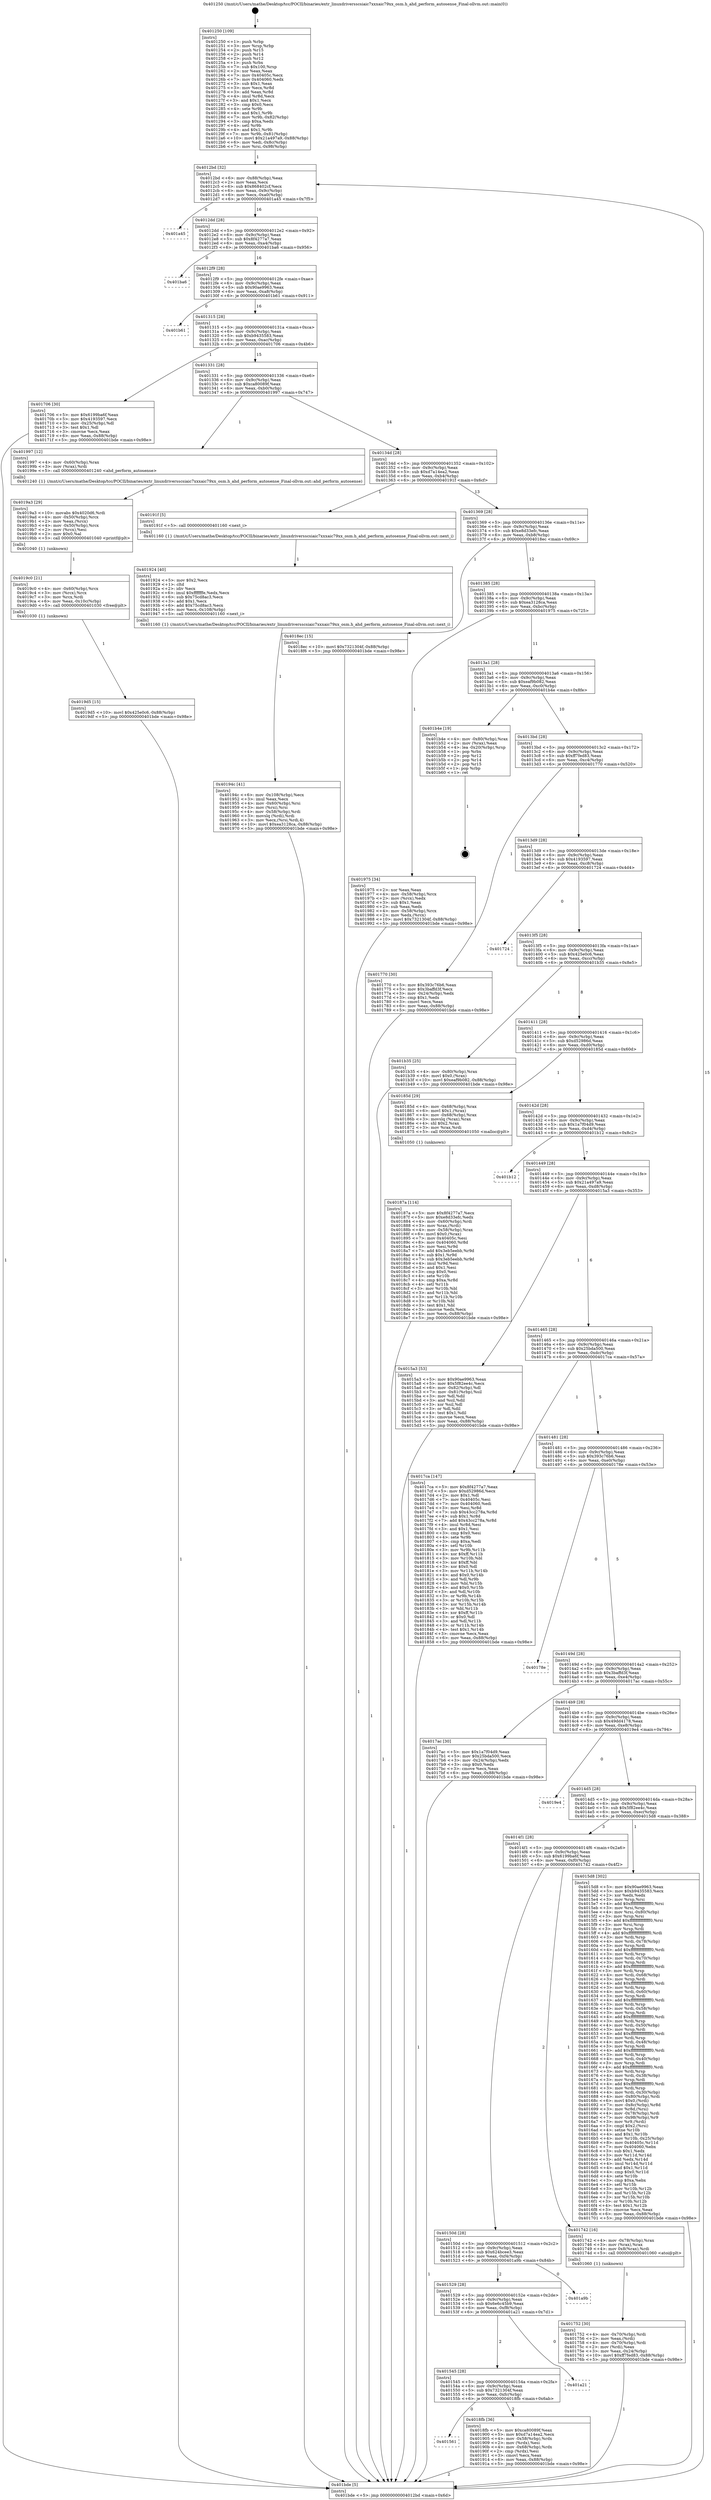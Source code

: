 digraph "0x401250" {
  label = "0x401250 (/mnt/c/Users/mathe/Desktop/tcc/POCII/binaries/extr_linuxdriversscsiaic7xxxaic79xx_osm.h_ahd_perform_autosense_Final-ollvm.out::main(0))"
  labelloc = "t"
  node[shape=record]

  Entry [label="",width=0.3,height=0.3,shape=circle,fillcolor=black,style=filled]
  "0x4012bd" [label="{
     0x4012bd [32]\l
     | [instrs]\l
     &nbsp;&nbsp;0x4012bd \<+6\>: mov -0x88(%rbp),%eax\l
     &nbsp;&nbsp;0x4012c3 \<+2\>: mov %eax,%ecx\l
     &nbsp;&nbsp;0x4012c5 \<+6\>: sub $0x868402cf,%ecx\l
     &nbsp;&nbsp;0x4012cb \<+6\>: mov %eax,-0x9c(%rbp)\l
     &nbsp;&nbsp;0x4012d1 \<+6\>: mov %ecx,-0xa0(%rbp)\l
     &nbsp;&nbsp;0x4012d7 \<+6\>: je 0000000000401a45 \<main+0x7f5\>\l
  }"]
  "0x401a45" [label="{
     0x401a45\l
  }", style=dashed]
  "0x4012dd" [label="{
     0x4012dd [28]\l
     | [instrs]\l
     &nbsp;&nbsp;0x4012dd \<+5\>: jmp 00000000004012e2 \<main+0x92\>\l
     &nbsp;&nbsp;0x4012e2 \<+6\>: mov -0x9c(%rbp),%eax\l
     &nbsp;&nbsp;0x4012e8 \<+5\>: sub $0x8f4277a7,%eax\l
     &nbsp;&nbsp;0x4012ed \<+6\>: mov %eax,-0xa4(%rbp)\l
     &nbsp;&nbsp;0x4012f3 \<+6\>: je 0000000000401ba6 \<main+0x956\>\l
  }"]
  Exit [label="",width=0.3,height=0.3,shape=circle,fillcolor=black,style=filled,peripheries=2]
  "0x401ba6" [label="{
     0x401ba6\l
  }", style=dashed]
  "0x4012f9" [label="{
     0x4012f9 [28]\l
     | [instrs]\l
     &nbsp;&nbsp;0x4012f9 \<+5\>: jmp 00000000004012fe \<main+0xae\>\l
     &nbsp;&nbsp;0x4012fe \<+6\>: mov -0x9c(%rbp),%eax\l
     &nbsp;&nbsp;0x401304 \<+5\>: sub $0x90ae9963,%eax\l
     &nbsp;&nbsp;0x401309 \<+6\>: mov %eax,-0xa8(%rbp)\l
     &nbsp;&nbsp;0x40130f \<+6\>: je 0000000000401b61 \<main+0x911\>\l
  }"]
  "0x4019d5" [label="{
     0x4019d5 [15]\l
     | [instrs]\l
     &nbsp;&nbsp;0x4019d5 \<+10\>: movl $0x425e0c6,-0x88(%rbp)\l
     &nbsp;&nbsp;0x4019df \<+5\>: jmp 0000000000401bde \<main+0x98e\>\l
  }"]
  "0x401b61" [label="{
     0x401b61\l
  }", style=dashed]
  "0x401315" [label="{
     0x401315 [28]\l
     | [instrs]\l
     &nbsp;&nbsp;0x401315 \<+5\>: jmp 000000000040131a \<main+0xca\>\l
     &nbsp;&nbsp;0x40131a \<+6\>: mov -0x9c(%rbp),%eax\l
     &nbsp;&nbsp;0x401320 \<+5\>: sub $0xb9435583,%eax\l
     &nbsp;&nbsp;0x401325 \<+6\>: mov %eax,-0xac(%rbp)\l
     &nbsp;&nbsp;0x40132b \<+6\>: je 0000000000401706 \<main+0x4b6\>\l
  }"]
  "0x4019c0" [label="{
     0x4019c0 [21]\l
     | [instrs]\l
     &nbsp;&nbsp;0x4019c0 \<+4\>: mov -0x60(%rbp),%rcx\l
     &nbsp;&nbsp;0x4019c4 \<+3\>: mov (%rcx),%rcx\l
     &nbsp;&nbsp;0x4019c7 \<+3\>: mov %rcx,%rdi\l
     &nbsp;&nbsp;0x4019ca \<+6\>: mov %eax,-0x10c(%rbp)\l
     &nbsp;&nbsp;0x4019d0 \<+5\>: call 0000000000401030 \<free@plt\>\l
     | [calls]\l
     &nbsp;&nbsp;0x401030 \{1\} (unknown)\l
  }"]
  "0x401706" [label="{
     0x401706 [30]\l
     | [instrs]\l
     &nbsp;&nbsp;0x401706 \<+5\>: mov $0x6199ba6f,%eax\l
     &nbsp;&nbsp;0x40170b \<+5\>: mov $0x4193597,%ecx\l
     &nbsp;&nbsp;0x401710 \<+3\>: mov -0x25(%rbp),%dl\l
     &nbsp;&nbsp;0x401713 \<+3\>: test $0x1,%dl\l
     &nbsp;&nbsp;0x401716 \<+3\>: cmovne %ecx,%eax\l
     &nbsp;&nbsp;0x401719 \<+6\>: mov %eax,-0x88(%rbp)\l
     &nbsp;&nbsp;0x40171f \<+5\>: jmp 0000000000401bde \<main+0x98e\>\l
  }"]
  "0x401331" [label="{
     0x401331 [28]\l
     | [instrs]\l
     &nbsp;&nbsp;0x401331 \<+5\>: jmp 0000000000401336 \<main+0xe6\>\l
     &nbsp;&nbsp;0x401336 \<+6\>: mov -0x9c(%rbp),%eax\l
     &nbsp;&nbsp;0x40133c \<+5\>: sub $0xca80089f,%eax\l
     &nbsp;&nbsp;0x401341 \<+6\>: mov %eax,-0xb0(%rbp)\l
     &nbsp;&nbsp;0x401347 \<+6\>: je 0000000000401997 \<main+0x747\>\l
  }"]
  "0x4019a3" [label="{
     0x4019a3 [29]\l
     | [instrs]\l
     &nbsp;&nbsp;0x4019a3 \<+10\>: movabs $0x4020d6,%rdi\l
     &nbsp;&nbsp;0x4019ad \<+4\>: mov -0x50(%rbp),%rcx\l
     &nbsp;&nbsp;0x4019b1 \<+2\>: mov %eax,(%rcx)\l
     &nbsp;&nbsp;0x4019b3 \<+4\>: mov -0x50(%rbp),%rcx\l
     &nbsp;&nbsp;0x4019b7 \<+2\>: mov (%rcx),%esi\l
     &nbsp;&nbsp;0x4019b9 \<+2\>: mov $0x0,%al\l
     &nbsp;&nbsp;0x4019bb \<+5\>: call 0000000000401040 \<printf@plt\>\l
     | [calls]\l
     &nbsp;&nbsp;0x401040 \{1\} (unknown)\l
  }"]
  "0x401997" [label="{
     0x401997 [12]\l
     | [instrs]\l
     &nbsp;&nbsp;0x401997 \<+4\>: mov -0x60(%rbp),%rax\l
     &nbsp;&nbsp;0x40199b \<+3\>: mov (%rax),%rdi\l
     &nbsp;&nbsp;0x40199e \<+5\>: call 0000000000401240 \<ahd_perform_autosense\>\l
     | [calls]\l
     &nbsp;&nbsp;0x401240 \{1\} (/mnt/c/Users/mathe/Desktop/tcc/POCII/binaries/extr_linuxdriversscsiaic7xxxaic79xx_osm.h_ahd_perform_autosense_Final-ollvm.out::ahd_perform_autosense)\l
  }"]
  "0x40134d" [label="{
     0x40134d [28]\l
     | [instrs]\l
     &nbsp;&nbsp;0x40134d \<+5\>: jmp 0000000000401352 \<main+0x102\>\l
     &nbsp;&nbsp;0x401352 \<+6\>: mov -0x9c(%rbp),%eax\l
     &nbsp;&nbsp;0x401358 \<+5\>: sub $0xd7a14ea2,%eax\l
     &nbsp;&nbsp;0x40135d \<+6\>: mov %eax,-0xb4(%rbp)\l
     &nbsp;&nbsp;0x401363 \<+6\>: je 000000000040191f \<main+0x6cf\>\l
  }"]
  "0x40194c" [label="{
     0x40194c [41]\l
     | [instrs]\l
     &nbsp;&nbsp;0x40194c \<+6\>: mov -0x108(%rbp),%ecx\l
     &nbsp;&nbsp;0x401952 \<+3\>: imul %eax,%ecx\l
     &nbsp;&nbsp;0x401955 \<+4\>: mov -0x60(%rbp),%rsi\l
     &nbsp;&nbsp;0x401959 \<+3\>: mov (%rsi),%rsi\l
     &nbsp;&nbsp;0x40195c \<+4\>: mov -0x58(%rbp),%rdi\l
     &nbsp;&nbsp;0x401960 \<+3\>: movslq (%rdi),%rdi\l
     &nbsp;&nbsp;0x401963 \<+3\>: mov %ecx,(%rsi,%rdi,4)\l
     &nbsp;&nbsp;0x401966 \<+10\>: movl $0xea3128ca,-0x88(%rbp)\l
     &nbsp;&nbsp;0x401970 \<+5\>: jmp 0000000000401bde \<main+0x98e\>\l
  }"]
  "0x40191f" [label="{
     0x40191f [5]\l
     | [instrs]\l
     &nbsp;&nbsp;0x40191f \<+5\>: call 0000000000401160 \<next_i\>\l
     | [calls]\l
     &nbsp;&nbsp;0x401160 \{1\} (/mnt/c/Users/mathe/Desktop/tcc/POCII/binaries/extr_linuxdriversscsiaic7xxxaic79xx_osm.h_ahd_perform_autosense_Final-ollvm.out::next_i)\l
  }"]
  "0x401369" [label="{
     0x401369 [28]\l
     | [instrs]\l
     &nbsp;&nbsp;0x401369 \<+5\>: jmp 000000000040136e \<main+0x11e\>\l
     &nbsp;&nbsp;0x40136e \<+6\>: mov -0x9c(%rbp),%eax\l
     &nbsp;&nbsp;0x401374 \<+5\>: sub $0xe8d33efc,%eax\l
     &nbsp;&nbsp;0x401379 \<+6\>: mov %eax,-0xb8(%rbp)\l
     &nbsp;&nbsp;0x40137f \<+6\>: je 00000000004018ec \<main+0x69c\>\l
  }"]
  "0x401924" [label="{
     0x401924 [40]\l
     | [instrs]\l
     &nbsp;&nbsp;0x401924 \<+5\>: mov $0x2,%ecx\l
     &nbsp;&nbsp;0x401929 \<+1\>: cltd\l
     &nbsp;&nbsp;0x40192a \<+2\>: idiv %ecx\l
     &nbsp;&nbsp;0x40192c \<+6\>: imul $0xfffffffe,%edx,%ecx\l
     &nbsp;&nbsp;0x401932 \<+6\>: sub $0x75cd8ac3,%ecx\l
     &nbsp;&nbsp;0x401938 \<+3\>: add $0x1,%ecx\l
     &nbsp;&nbsp;0x40193b \<+6\>: add $0x75cd8ac3,%ecx\l
     &nbsp;&nbsp;0x401941 \<+6\>: mov %ecx,-0x108(%rbp)\l
     &nbsp;&nbsp;0x401947 \<+5\>: call 0000000000401160 \<next_i\>\l
     | [calls]\l
     &nbsp;&nbsp;0x401160 \{1\} (/mnt/c/Users/mathe/Desktop/tcc/POCII/binaries/extr_linuxdriversscsiaic7xxxaic79xx_osm.h_ahd_perform_autosense_Final-ollvm.out::next_i)\l
  }"]
  "0x4018ec" [label="{
     0x4018ec [15]\l
     | [instrs]\l
     &nbsp;&nbsp;0x4018ec \<+10\>: movl $0x7321304f,-0x88(%rbp)\l
     &nbsp;&nbsp;0x4018f6 \<+5\>: jmp 0000000000401bde \<main+0x98e\>\l
  }"]
  "0x401385" [label="{
     0x401385 [28]\l
     | [instrs]\l
     &nbsp;&nbsp;0x401385 \<+5\>: jmp 000000000040138a \<main+0x13a\>\l
     &nbsp;&nbsp;0x40138a \<+6\>: mov -0x9c(%rbp),%eax\l
     &nbsp;&nbsp;0x401390 \<+5\>: sub $0xea3128ca,%eax\l
     &nbsp;&nbsp;0x401395 \<+6\>: mov %eax,-0xbc(%rbp)\l
     &nbsp;&nbsp;0x40139b \<+6\>: je 0000000000401975 \<main+0x725\>\l
  }"]
  "0x401561" [label="{
     0x401561\l
  }", style=dashed]
  "0x401975" [label="{
     0x401975 [34]\l
     | [instrs]\l
     &nbsp;&nbsp;0x401975 \<+2\>: xor %eax,%eax\l
     &nbsp;&nbsp;0x401977 \<+4\>: mov -0x58(%rbp),%rcx\l
     &nbsp;&nbsp;0x40197b \<+2\>: mov (%rcx),%edx\l
     &nbsp;&nbsp;0x40197d \<+3\>: sub $0x1,%eax\l
     &nbsp;&nbsp;0x401980 \<+2\>: sub %eax,%edx\l
     &nbsp;&nbsp;0x401982 \<+4\>: mov -0x58(%rbp),%rcx\l
     &nbsp;&nbsp;0x401986 \<+2\>: mov %edx,(%rcx)\l
     &nbsp;&nbsp;0x401988 \<+10\>: movl $0x7321304f,-0x88(%rbp)\l
     &nbsp;&nbsp;0x401992 \<+5\>: jmp 0000000000401bde \<main+0x98e\>\l
  }"]
  "0x4013a1" [label="{
     0x4013a1 [28]\l
     | [instrs]\l
     &nbsp;&nbsp;0x4013a1 \<+5\>: jmp 00000000004013a6 \<main+0x156\>\l
     &nbsp;&nbsp;0x4013a6 \<+6\>: mov -0x9c(%rbp),%eax\l
     &nbsp;&nbsp;0x4013ac \<+5\>: sub $0xeaf9b082,%eax\l
     &nbsp;&nbsp;0x4013b1 \<+6\>: mov %eax,-0xc0(%rbp)\l
     &nbsp;&nbsp;0x4013b7 \<+6\>: je 0000000000401b4e \<main+0x8fe\>\l
  }"]
  "0x4018fb" [label="{
     0x4018fb [36]\l
     | [instrs]\l
     &nbsp;&nbsp;0x4018fb \<+5\>: mov $0xca80089f,%eax\l
     &nbsp;&nbsp;0x401900 \<+5\>: mov $0xd7a14ea2,%ecx\l
     &nbsp;&nbsp;0x401905 \<+4\>: mov -0x58(%rbp),%rdx\l
     &nbsp;&nbsp;0x401909 \<+2\>: mov (%rdx),%esi\l
     &nbsp;&nbsp;0x40190b \<+4\>: mov -0x68(%rbp),%rdx\l
     &nbsp;&nbsp;0x40190f \<+2\>: cmp (%rdx),%esi\l
     &nbsp;&nbsp;0x401911 \<+3\>: cmovl %ecx,%eax\l
     &nbsp;&nbsp;0x401914 \<+6\>: mov %eax,-0x88(%rbp)\l
     &nbsp;&nbsp;0x40191a \<+5\>: jmp 0000000000401bde \<main+0x98e\>\l
  }"]
  "0x401b4e" [label="{
     0x401b4e [19]\l
     | [instrs]\l
     &nbsp;&nbsp;0x401b4e \<+4\>: mov -0x80(%rbp),%rax\l
     &nbsp;&nbsp;0x401b52 \<+2\>: mov (%rax),%eax\l
     &nbsp;&nbsp;0x401b54 \<+4\>: lea -0x20(%rbp),%rsp\l
     &nbsp;&nbsp;0x401b58 \<+1\>: pop %rbx\l
     &nbsp;&nbsp;0x401b59 \<+2\>: pop %r12\l
     &nbsp;&nbsp;0x401b5b \<+2\>: pop %r14\l
     &nbsp;&nbsp;0x401b5d \<+2\>: pop %r15\l
     &nbsp;&nbsp;0x401b5f \<+1\>: pop %rbp\l
     &nbsp;&nbsp;0x401b60 \<+1\>: ret\l
  }"]
  "0x4013bd" [label="{
     0x4013bd [28]\l
     | [instrs]\l
     &nbsp;&nbsp;0x4013bd \<+5\>: jmp 00000000004013c2 \<main+0x172\>\l
     &nbsp;&nbsp;0x4013c2 \<+6\>: mov -0x9c(%rbp),%eax\l
     &nbsp;&nbsp;0x4013c8 \<+5\>: sub $0xff7fed83,%eax\l
     &nbsp;&nbsp;0x4013cd \<+6\>: mov %eax,-0xc4(%rbp)\l
     &nbsp;&nbsp;0x4013d3 \<+6\>: je 0000000000401770 \<main+0x520\>\l
  }"]
  "0x401545" [label="{
     0x401545 [28]\l
     | [instrs]\l
     &nbsp;&nbsp;0x401545 \<+5\>: jmp 000000000040154a \<main+0x2fa\>\l
     &nbsp;&nbsp;0x40154a \<+6\>: mov -0x9c(%rbp),%eax\l
     &nbsp;&nbsp;0x401550 \<+5\>: sub $0x7321304f,%eax\l
     &nbsp;&nbsp;0x401555 \<+6\>: mov %eax,-0xfc(%rbp)\l
     &nbsp;&nbsp;0x40155b \<+6\>: je 00000000004018fb \<main+0x6ab\>\l
  }"]
  "0x401770" [label="{
     0x401770 [30]\l
     | [instrs]\l
     &nbsp;&nbsp;0x401770 \<+5\>: mov $0x393c76b6,%eax\l
     &nbsp;&nbsp;0x401775 \<+5\>: mov $0x3baffd3f,%ecx\l
     &nbsp;&nbsp;0x40177a \<+3\>: mov -0x24(%rbp),%edx\l
     &nbsp;&nbsp;0x40177d \<+3\>: cmp $0x1,%edx\l
     &nbsp;&nbsp;0x401780 \<+3\>: cmovl %ecx,%eax\l
     &nbsp;&nbsp;0x401783 \<+6\>: mov %eax,-0x88(%rbp)\l
     &nbsp;&nbsp;0x401789 \<+5\>: jmp 0000000000401bde \<main+0x98e\>\l
  }"]
  "0x4013d9" [label="{
     0x4013d9 [28]\l
     | [instrs]\l
     &nbsp;&nbsp;0x4013d9 \<+5\>: jmp 00000000004013de \<main+0x18e\>\l
     &nbsp;&nbsp;0x4013de \<+6\>: mov -0x9c(%rbp),%eax\l
     &nbsp;&nbsp;0x4013e4 \<+5\>: sub $0x4193597,%eax\l
     &nbsp;&nbsp;0x4013e9 \<+6\>: mov %eax,-0xc8(%rbp)\l
     &nbsp;&nbsp;0x4013ef \<+6\>: je 0000000000401724 \<main+0x4d4\>\l
  }"]
  "0x401a21" [label="{
     0x401a21\l
  }", style=dashed]
  "0x401724" [label="{
     0x401724\l
  }", style=dashed]
  "0x4013f5" [label="{
     0x4013f5 [28]\l
     | [instrs]\l
     &nbsp;&nbsp;0x4013f5 \<+5\>: jmp 00000000004013fa \<main+0x1aa\>\l
     &nbsp;&nbsp;0x4013fa \<+6\>: mov -0x9c(%rbp),%eax\l
     &nbsp;&nbsp;0x401400 \<+5\>: sub $0x425e0c6,%eax\l
     &nbsp;&nbsp;0x401405 \<+6\>: mov %eax,-0xcc(%rbp)\l
     &nbsp;&nbsp;0x40140b \<+6\>: je 0000000000401b35 \<main+0x8e5\>\l
  }"]
  "0x401529" [label="{
     0x401529 [28]\l
     | [instrs]\l
     &nbsp;&nbsp;0x401529 \<+5\>: jmp 000000000040152e \<main+0x2de\>\l
     &nbsp;&nbsp;0x40152e \<+6\>: mov -0x9c(%rbp),%eax\l
     &nbsp;&nbsp;0x401534 \<+5\>: sub $0x6e6c45b9,%eax\l
     &nbsp;&nbsp;0x401539 \<+6\>: mov %eax,-0xf8(%rbp)\l
     &nbsp;&nbsp;0x40153f \<+6\>: je 0000000000401a21 \<main+0x7d1\>\l
  }"]
  "0x401b35" [label="{
     0x401b35 [25]\l
     | [instrs]\l
     &nbsp;&nbsp;0x401b35 \<+4\>: mov -0x80(%rbp),%rax\l
     &nbsp;&nbsp;0x401b39 \<+6\>: movl $0x0,(%rax)\l
     &nbsp;&nbsp;0x401b3f \<+10\>: movl $0xeaf9b082,-0x88(%rbp)\l
     &nbsp;&nbsp;0x401b49 \<+5\>: jmp 0000000000401bde \<main+0x98e\>\l
  }"]
  "0x401411" [label="{
     0x401411 [28]\l
     | [instrs]\l
     &nbsp;&nbsp;0x401411 \<+5\>: jmp 0000000000401416 \<main+0x1c6\>\l
     &nbsp;&nbsp;0x401416 \<+6\>: mov -0x9c(%rbp),%eax\l
     &nbsp;&nbsp;0x40141c \<+5\>: sub $0xd52986d,%eax\l
     &nbsp;&nbsp;0x401421 \<+6\>: mov %eax,-0xd0(%rbp)\l
     &nbsp;&nbsp;0x401427 \<+6\>: je 000000000040185d \<main+0x60d\>\l
  }"]
  "0x401a9b" [label="{
     0x401a9b\l
  }", style=dashed]
  "0x40185d" [label="{
     0x40185d [29]\l
     | [instrs]\l
     &nbsp;&nbsp;0x40185d \<+4\>: mov -0x68(%rbp),%rax\l
     &nbsp;&nbsp;0x401861 \<+6\>: movl $0x1,(%rax)\l
     &nbsp;&nbsp;0x401867 \<+4\>: mov -0x68(%rbp),%rax\l
     &nbsp;&nbsp;0x40186b \<+3\>: movslq (%rax),%rax\l
     &nbsp;&nbsp;0x40186e \<+4\>: shl $0x2,%rax\l
     &nbsp;&nbsp;0x401872 \<+3\>: mov %rax,%rdi\l
     &nbsp;&nbsp;0x401875 \<+5\>: call 0000000000401050 \<malloc@plt\>\l
     | [calls]\l
     &nbsp;&nbsp;0x401050 \{1\} (unknown)\l
  }"]
  "0x40142d" [label="{
     0x40142d [28]\l
     | [instrs]\l
     &nbsp;&nbsp;0x40142d \<+5\>: jmp 0000000000401432 \<main+0x1e2\>\l
     &nbsp;&nbsp;0x401432 \<+6\>: mov -0x9c(%rbp),%eax\l
     &nbsp;&nbsp;0x401438 \<+5\>: sub $0x1a7f04d9,%eax\l
     &nbsp;&nbsp;0x40143d \<+6\>: mov %eax,-0xd4(%rbp)\l
     &nbsp;&nbsp;0x401443 \<+6\>: je 0000000000401b12 \<main+0x8c2\>\l
  }"]
  "0x40187a" [label="{
     0x40187a [114]\l
     | [instrs]\l
     &nbsp;&nbsp;0x40187a \<+5\>: mov $0x8f4277a7,%ecx\l
     &nbsp;&nbsp;0x40187f \<+5\>: mov $0xe8d33efc,%edx\l
     &nbsp;&nbsp;0x401884 \<+4\>: mov -0x60(%rbp),%rdi\l
     &nbsp;&nbsp;0x401888 \<+3\>: mov %rax,(%rdi)\l
     &nbsp;&nbsp;0x40188b \<+4\>: mov -0x58(%rbp),%rax\l
     &nbsp;&nbsp;0x40188f \<+6\>: movl $0x0,(%rax)\l
     &nbsp;&nbsp;0x401895 \<+7\>: mov 0x40405c,%esi\l
     &nbsp;&nbsp;0x40189c \<+8\>: mov 0x404060,%r8d\l
     &nbsp;&nbsp;0x4018a4 \<+3\>: mov %esi,%r9d\l
     &nbsp;&nbsp;0x4018a7 \<+7\>: add $0x3eb5eebb,%r9d\l
     &nbsp;&nbsp;0x4018ae \<+4\>: sub $0x1,%r9d\l
     &nbsp;&nbsp;0x4018b2 \<+7\>: sub $0x3eb5eebb,%r9d\l
     &nbsp;&nbsp;0x4018b9 \<+4\>: imul %r9d,%esi\l
     &nbsp;&nbsp;0x4018bd \<+3\>: and $0x1,%esi\l
     &nbsp;&nbsp;0x4018c0 \<+3\>: cmp $0x0,%esi\l
     &nbsp;&nbsp;0x4018c3 \<+4\>: sete %r10b\l
     &nbsp;&nbsp;0x4018c7 \<+4\>: cmp $0xa,%r8d\l
     &nbsp;&nbsp;0x4018cb \<+4\>: setl %r11b\l
     &nbsp;&nbsp;0x4018cf \<+3\>: mov %r10b,%bl\l
     &nbsp;&nbsp;0x4018d2 \<+3\>: and %r11b,%bl\l
     &nbsp;&nbsp;0x4018d5 \<+3\>: xor %r11b,%r10b\l
     &nbsp;&nbsp;0x4018d8 \<+3\>: or %r10b,%bl\l
     &nbsp;&nbsp;0x4018db \<+3\>: test $0x1,%bl\l
     &nbsp;&nbsp;0x4018de \<+3\>: cmovne %edx,%ecx\l
     &nbsp;&nbsp;0x4018e1 \<+6\>: mov %ecx,-0x88(%rbp)\l
     &nbsp;&nbsp;0x4018e7 \<+5\>: jmp 0000000000401bde \<main+0x98e\>\l
  }"]
  "0x401b12" [label="{
     0x401b12\l
  }", style=dashed]
  "0x401449" [label="{
     0x401449 [28]\l
     | [instrs]\l
     &nbsp;&nbsp;0x401449 \<+5\>: jmp 000000000040144e \<main+0x1fe\>\l
     &nbsp;&nbsp;0x40144e \<+6\>: mov -0x9c(%rbp),%eax\l
     &nbsp;&nbsp;0x401454 \<+5\>: sub $0x21a497a9,%eax\l
     &nbsp;&nbsp;0x401459 \<+6\>: mov %eax,-0xd8(%rbp)\l
     &nbsp;&nbsp;0x40145f \<+6\>: je 00000000004015a3 \<main+0x353\>\l
  }"]
  "0x401752" [label="{
     0x401752 [30]\l
     | [instrs]\l
     &nbsp;&nbsp;0x401752 \<+4\>: mov -0x70(%rbp),%rdi\l
     &nbsp;&nbsp;0x401756 \<+2\>: mov %eax,(%rdi)\l
     &nbsp;&nbsp;0x401758 \<+4\>: mov -0x70(%rbp),%rdi\l
     &nbsp;&nbsp;0x40175c \<+2\>: mov (%rdi),%eax\l
     &nbsp;&nbsp;0x40175e \<+3\>: mov %eax,-0x24(%rbp)\l
     &nbsp;&nbsp;0x401761 \<+10\>: movl $0xff7fed83,-0x88(%rbp)\l
     &nbsp;&nbsp;0x40176b \<+5\>: jmp 0000000000401bde \<main+0x98e\>\l
  }"]
  "0x4015a3" [label="{
     0x4015a3 [53]\l
     | [instrs]\l
     &nbsp;&nbsp;0x4015a3 \<+5\>: mov $0x90ae9963,%eax\l
     &nbsp;&nbsp;0x4015a8 \<+5\>: mov $0x5f82ee4c,%ecx\l
     &nbsp;&nbsp;0x4015ad \<+6\>: mov -0x82(%rbp),%dl\l
     &nbsp;&nbsp;0x4015b3 \<+7\>: mov -0x81(%rbp),%sil\l
     &nbsp;&nbsp;0x4015ba \<+3\>: mov %dl,%dil\l
     &nbsp;&nbsp;0x4015bd \<+3\>: and %sil,%dil\l
     &nbsp;&nbsp;0x4015c0 \<+3\>: xor %sil,%dl\l
     &nbsp;&nbsp;0x4015c3 \<+3\>: or %dl,%dil\l
     &nbsp;&nbsp;0x4015c6 \<+4\>: test $0x1,%dil\l
     &nbsp;&nbsp;0x4015ca \<+3\>: cmovne %ecx,%eax\l
     &nbsp;&nbsp;0x4015cd \<+6\>: mov %eax,-0x88(%rbp)\l
     &nbsp;&nbsp;0x4015d3 \<+5\>: jmp 0000000000401bde \<main+0x98e\>\l
  }"]
  "0x401465" [label="{
     0x401465 [28]\l
     | [instrs]\l
     &nbsp;&nbsp;0x401465 \<+5\>: jmp 000000000040146a \<main+0x21a\>\l
     &nbsp;&nbsp;0x40146a \<+6\>: mov -0x9c(%rbp),%eax\l
     &nbsp;&nbsp;0x401470 \<+5\>: sub $0x25bda500,%eax\l
     &nbsp;&nbsp;0x401475 \<+6\>: mov %eax,-0xdc(%rbp)\l
     &nbsp;&nbsp;0x40147b \<+6\>: je 00000000004017ca \<main+0x57a\>\l
  }"]
  "0x401bde" [label="{
     0x401bde [5]\l
     | [instrs]\l
     &nbsp;&nbsp;0x401bde \<+5\>: jmp 00000000004012bd \<main+0x6d\>\l
  }"]
  "0x401250" [label="{
     0x401250 [109]\l
     | [instrs]\l
     &nbsp;&nbsp;0x401250 \<+1\>: push %rbp\l
     &nbsp;&nbsp;0x401251 \<+3\>: mov %rsp,%rbp\l
     &nbsp;&nbsp;0x401254 \<+2\>: push %r15\l
     &nbsp;&nbsp;0x401256 \<+2\>: push %r14\l
     &nbsp;&nbsp;0x401258 \<+2\>: push %r12\l
     &nbsp;&nbsp;0x40125a \<+1\>: push %rbx\l
     &nbsp;&nbsp;0x40125b \<+7\>: sub $0x100,%rsp\l
     &nbsp;&nbsp;0x401262 \<+2\>: xor %eax,%eax\l
     &nbsp;&nbsp;0x401264 \<+7\>: mov 0x40405c,%ecx\l
     &nbsp;&nbsp;0x40126b \<+7\>: mov 0x404060,%edx\l
     &nbsp;&nbsp;0x401272 \<+3\>: sub $0x1,%eax\l
     &nbsp;&nbsp;0x401275 \<+3\>: mov %ecx,%r8d\l
     &nbsp;&nbsp;0x401278 \<+3\>: add %eax,%r8d\l
     &nbsp;&nbsp;0x40127b \<+4\>: imul %r8d,%ecx\l
     &nbsp;&nbsp;0x40127f \<+3\>: and $0x1,%ecx\l
     &nbsp;&nbsp;0x401282 \<+3\>: cmp $0x0,%ecx\l
     &nbsp;&nbsp;0x401285 \<+4\>: sete %r9b\l
     &nbsp;&nbsp;0x401289 \<+4\>: and $0x1,%r9b\l
     &nbsp;&nbsp;0x40128d \<+7\>: mov %r9b,-0x82(%rbp)\l
     &nbsp;&nbsp;0x401294 \<+3\>: cmp $0xa,%edx\l
     &nbsp;&nbsp;0x401297 \<+4\>: setl %r9b\l
     &nbsp;&nbsp;0x40129b \<+4\>: and $0x1,%r9b\l
     &nbsp;&nbsp;0x40129f \<+7\>: mov %r9b,-0x81(%rbp)\l
     &nbsp;&nbsp;0x4012a6 \<+10\>: movl $0x21a497a9,-0x88(%rbp)\l
     &nbsp;&nbsp;0x4012b0 \<+6\>: mov %edi,-0x8c(%rbp)\l
     &nbsp;&nbsp;0x4012b6 \<+7\>: mov %rsi,-0x98(%rbp)\l
  }"]
  "0x40150d" [label="{
     0x40150d [28]\l
     | [instrs]\l
     &nbsp;&nbsp;0x40150d \<+5\>: jmp 0000000000401512 \<main+0x2c2\>\l
     &nbsp;&nbsp;0x401512 \<+6\>: mov -0x9c(%rbp),%eax\l
     &nbsp;&nbsp;0x401518 \<+5\>: sub $0x624bcee3,%eax\l
     &nbsp;&nbsp;0x40151d \<+6\>: mov %eax,-0xf4(%rbp)\l
     &nbsp;&nbsp;0x401523 \<+6\>: je 0000000000401a9b \<main+0x84b\>\l
  }"]
  "0x4017ca" [label="{
     0x4017ca [147]\l
     | [instrs]\l
     &nbsp;&nbsp;0x4017ca \<+5\>: mov $0x8f4277a7,%eax\l
     &nbsp;&nbsp;0x4017cf \<+5\>: mov $0xd52986d,%ecx\l
     &nbsp;&nbsp;0x4017d4 \<+2\>: mov $0x1,%dl\l
     &nbsp;&nbsp;0x4017d6 \<+7\>: mov 0x40405c,%esi\l
     &nbsp;&nbsp;0x4017dd \<+7\>: mov 0x404060,%edi\l
     &nbsp;&nbsp;0x4017e4 \<+3\>: mov %esi,%r8d\l
     &nbsp;&nbsp;0x4017e7 \<+7\>: sub $0x43cc278a,%r8d\l
     &nbsp;&nbsp;0x4017ee \<+4\>: sub $0x1,%r8d\l
     &nbsp;&nbsp;0x4017f2 \<+7\>: add $0x43cc278a,%r8d\l
     &nbsp;&nbsp;0x4017f9 \<+4\>: imul %r8d,%esi\l
     &nbsp;&nbsp;0x4017fd \<+3\>: and $0x1,%esi\l
     &nbsp;&nbsp;0x401800 \<+3\>: cmp $0x0,%esi\l
     &nbsp;&nbsp;0x401803 \<+4\>: sete %r9b\l
     &nbsp;&nbsp;0x401807 \<+3\>: cmp $0xa,%edi\l
     &nbsp;&nbsp;0x40180a \<+4\>: setl %r10b\l
     &nbsp;&nbsp;0x40180e \<+3\>: mov %r9b,%r11b\l
     &nbsp;&nbsp;0x401811 \<+4\>: xor $0xff,%r11b\l
     &nbsp;&nbsp;0x401815 \<+3\>: mov %r10b,%bl\l
     &nbsp;&nbsp;0x401818 \<+3\>: xor $0xff,%bl\l
     &nbsp;&nbsp;0x40181b \<+3\>: xor $0x0,%dl\l
     &nbsp;&nbsp;0x40181e \<+3\>: mov %r11b,%r14b\l
     &nbsp;&nbsp;0x401821 \<+4\>: and $0x0,%r14b\l
     &nbsp;&nbsp;0x401825 \<+3\>: and %dl,%r9b\l
     &nbsp;&nbsp;0x401828 \<+3\>: mov %bl,%r15b\l
     &nbsp;&nbsp;0x40182b \<+4\>: and $0x0,%r15b\l
     &nbsp;&nbsp;0x40182f \<+3\>: and %dl,%r10b\l
     &nbsp;&nbsp;0x401832 \<+3\>: or %r9b,%r14b\l
     &nbsp;&nbsp;0x401835 \<+3\>: or %r10b,%r15b\l
     &nbsp;&nbsp;0x401838 \<+3\>: xor %r15b,%r14b\l
     &nbsp;&nbsp;0x40183b \<+3\>: or %bl,%r11b\l
     &nbsp;&nbsp;0x40183e \<+4\>: xor $0xff,%r11b\l
     &nbsp;&nbsp;0x401842 \<+3\>: or $0x0,%dl\l
     &nbsp;&nbsp;0x401845 \<+3\>: and %dl,%r11b\l
     &nbsp;&nbsp;0x401848 \<+3\>: or %r11b,%r14b\l
     &nbsp;&nbsp;0x40184b \<+4\>: test $0x1,%r14b\l
     &nbsp;&nbsp;0x40184f \<+3\>: cmovne %ecx,%eax\l
     &nbsp;&nbsp;0x401852 \<+6\>: mov %eax,-0x88(%rbp)\l
     &nbsp;&nbsp;0x401858 \<+5\>: jmp 0000000000401bde \<main+0x98e\>\l
  }"]
  "0x401481" [label="{
     0x401481 [28]\l
     | [instrs]\l
     &nbsp;&nbsp;0x401481 \<+5\>: jmp 0000000000401486 \<main+0x236\>\l
     &nbsp;&nbsp;0x401486 \<+6\>: mov -0x9c(%rbp),%eax\l
     &nbsp;&nbsp;0x40148c \<+5\>: sub $0x393c76b6,%eax\l
     &nbsp;&nbsp;0x401491 \<+6\>: mov %eax,-0xe0(%rbp)\l
     &nbsp;&nbsp;0x401497 \<+6\>: je 000000000040178e \<main+0x53e\>\l
  }"]
  "0x401742" [label="{
     0x401742 [16]\l
     | [instrs]\l
     &nbsp;&nbsp;0x401742 \<+4\>: mov -0x78(%rbp),%rax\l
     &nbsp;&nbsp;0x401746 \<+3\>: mov (%rax),%rax\l
     &nbsp;&nbsp;0x401749 \<+4\>: mov 0x8(%rax),%rdi\l
     &nbsp;&nbsp;0x40174d \<+5\>: call 0000000000401060 \<atoi@plt\>\l
     | [calls]\l
     &nbsp;&nbsp;0x401060 \{1\} (unknown)\l
  }"]
  "0x40178e" [label="{
     0x40178e\l
  }", style=dashed]
  "0x40149d" [label="{
     0x40149d [28]\l
     | [instrs]\l
     &nbsp;&nbsp;0x40149d \<+5\>: jmp 00000000004014a2 \<main+0x252\>\l
     &nbsp;&nbsp;0x4014a2 \<+6\>: mov -0x9c(%rbp),%eax\l
     &nbsp;&nbsp;0x4014a8 \<+5\>: sub $0x3baffd3f,%eax\l
     &nbsp;&nbsp;0x4014ad \<+6\>: mov %eax,-0xe4(%rbp)\l
     &nbsp;&nbsp;0x4014b3 \<+6\>: je 00000000004017ac \<main+0x55c\>\l
  }"]
  "0x4014f1" [label="{
     0x4014f1 [28]\l
     | [instrs]\l
     &nbsp;&nbsp;0x4014f1 \<+5\>: jmp 00000000004014f6 \<main+0x2a6\>\l
     &nbsp;&nbsp;0x4014f6 \<+6\>: mov -0x9c(%rbp),%eax\l
     &nbsp;&nbsp;0x4014fc \<+5\>: sub $0x6199ba6f,%eax\l
     &nbsp;&nbsp;0x401501 \<+6\>: mov %eax,-0xf0(%rbp)\l
     &nbsp;&nbsp;0x401507 \<+6\>: je 0000000000401742 \<main+0x4f2\>\l
  }"]
  "0x4017ac" [label="{
     0x4017ac [30]\l
     | [instrs]\l
     &nbsp;&nbsp;0x4017ac \<+5\>: mov $0x1a7f04d9,%eax\l
     &nbsp;&nbsp;0x4017b1 \<+5\>: mov $0x25bda500,%ecx\l
     &nbsp;&nbsp;0x4017b6 \<+3\>: mov -0x24(%rbp),%edx\l
     &nbsp;&nbsp;0x4017b9 \<+3\>: cmp $0x0,%edx\l
     &nbsp;&nbsp;0x4017bc \<+3\>: cmove %ecx,%eax\l
     &nbsp;&nbsp;0x4017bf \<+6\>: mov %eax,-0x88(%rbp)\l
     &nbsp;&nbsp;0x4017c5 \<+5\>: jmp 0000000000401bde \<main+0x98e\>\l
  }"]
  "0x4014b9" [label="{
     0x4014b9 [28]\l
     | [instrs]\l
     &nbsp;&nbsp;0x4014b9 \<+5\>: jmp 00000000004014be \<main+0x26e\>\l
     &nbsp;&nbsp;0x4014be \<+6\>: mov -0x9c(%rbp),%eax\l
     &nbsp;&nbsp;0x4014c4 \<+5\>: sub $0x49dd4178,%eax\l
     &nbsp;&nbsp;0x4014c9 \<+6\>: mov %eax,-0xe8(%rbp)\l
     &nbsp;&nbsp;0x4014cf \<+6\>: je 00000000004019e4 \<main+0x794\>\l
  }"]
  "0x4015d8" [label="{
     0x4015d8 [302]\l
     | [instrs]\l
     &nbsp;&nbsp;0x4015d8 \<+5\>: mov $0x90ae9963,%eax\l
     &nbsp;&nbsp;0x4015dd \<+5\>: mov $0xb9435583,%ecx\l
     &nbsp;&nbsp;0x4015e2 \<+2\>: xor %edx,%edx\l
     &nbsp;&nbsp;0x4015e4 \<+3\>: mov %rsp,%rsi\l
     &nbsp;&nbsp;0x4015e7 \<+4\>: add $0xfffffffffffffff0,%rsi\l
     &nbsp;&nbsp;0x4015eb \<+3\>: mov %rsi,%rsp\l
     &nbsp;&nbsp;0x4015ee \<+4\>: mov %rsi,-0x80(%rbp)\l
     &nbsp;&nbsp;0x4015f2 \<+3\>: mov %rsp,%rsi\l
     &nbsp;&nbsp;0x4015f5 \<+4\>: add $0xfffffffffffffff0,%rsi\l
     &nbsp;&nbsp;0x4015f9 \<+3\>: mov %rsi,%rsp\l
     &nbsp;&nbsp;0x4015fc \<+3\>: mov %rsp,%rdi\l
     &nbsp;&nbsp;0x4015ff \<+4\>: add $0xfffffffffffffff0,%rdi\l
     &nbsp;&nbsp;0x401603 \<+3\>: mov %rdi,%rsp\l
     &nbsp;&nbsp;0x401606 \<+4\>: mov %rdi,-0x78(%rbp)\l
     &nbsp;&nbsp;0x40160a \<+3\>: mov %rsp,%rdi\l
     &nbsp;&nbsp;0x40160d \<+4\>: add $0xfffffffffffffff0,%rdi\l
     &nbsp;&nbsp;0x401611 \<+3\>: mov %rdi,%rsp\l
     &nbsp;&nbsp;0x401614 \<+4\>: mov %rdi,-0x70(%rbp)\l
     &nbsp;&nbsp;0x401618 \<+3\>: mov %rsp,%rdi\l
     &nbsp;&nbsp;0x40161b \<+4\>: add $0xfffffffffffffff0,%rdi\l
     &nbsp;&nbsp;0x40161f \<+3\>: mov %rdi,%rsp\l
     &nbsp;&nbsp;0x401622 \<+4\>: mov %rdi,-0x68(%rbp)\l
     &nbsp;&nbsp;0x401626 \<+3\>: mov %rsp,%rdi\l
     &nbsp;&nbsp;0x401629 \<+4\>: add $0xfffffffffffffff0,%rdi\l
     &nbsp;&nbsp;0x40162d \<+3\>: mov %rdi,%rsp\l
     &nbsp;&nbsp;0x401630 \<+4\>: mov %rdi,-0x60(%rbp)\l
     &nbsp;&nbsp;0x401634 \<+3\>: mov %rsp,%rdi\l
     &nbsp;&nbsp;0x401637 \<+4\>: add $0xfffffffffffffff0,%rdi\l
     &nbsp;&nbsp;0x40163b \<+3\>: mov %rdi,%rsp\l
     &nbsp;&nbsp;0x40163e \<+4\>: mov %rdi,-0x58(%rbp)\l
     &nbsp;&nbsp;0x401642 \<+3\>: mov %rsp,%rdi\l
     &nbsp;&nbsp;0x401645 \<+4\>: add $0xfffffffffffffff0,%rdi\l
     &nbsp;&nbsp;0x401649 \<+3\>: mov %rdi,%rsp\l
     &nbsp;&nbsp;0x40164c \<+4\>: mov %rdi,-0x50(%rbp)\l
     &nbsp;&nbsp;0x401650 \<+3\>: mov %rsp,%rdi\l
     &nbsp;&nbsp;0x401653 \<+4\>: add $0xfffffffffffffff0,%rdi\l
     &nbsp;&nbsp;0x401657 \<+3\>: mov %rdi,%rsp\l
     &nbsp;&nbsp;0x40165a \<+4\>: mov %rdi,-0x48(%rbp)\l
     &nbsp;&nbsp;0x40165e \<+3\>: mov %rsp,%rdi\l
     &nbsp;&nbsp;0x401661 \<+4\>: add $0xfffffffffffffff0,%rdi\l
     &nbsp;&nbsp;0x401665 \<+3\>: mov %rdi,%rsp\l
     &nbsp;&nbsp;0x401668 \<+4\>: mov %rdi,-0x40(%rbp)\l
     &nbsp;&nbsp;0x40166c \<+3\>: mov %rsp,%rdi\l
     &nbsp;&nbsp;0x40166f \<+4\>: add $0xfffffffffffffff0,%rdi\l
     &nbsp;&nbsp;0x401673 \<+3\>: mov %rdi,%rsp\l
     &nbsp;&nbsp;0x401676 \<+4\>: mov %rdi,-0x38(%rbp)\l
     &nbsp;&nbsp;0x40167a \<+3\>: mov %rsp,%rdi\l
     &nbsp;&nbsp;0x40167d \<+4\>: add $0xfffffffffffffff0,%rdi\l
     &nbsp;&nbsp;0x401681 \<+3\>: mov %rdi,%rsp\l
     &nbsp;&nbsp;0x401684 \<+4\>: mov %rdi,-0x30(%rbp)\l
     &nbsp;&nbsp;0x401688 \<+4\>: mov -0x80(%rbp),%rdi\l
     &nbsp;&nbsp;0x40168c \<+6\>: movl $0x0,(%rdi)\l
     &nbsp;&nbsp;0x401692 \<+7\>: mov -0x8c(%rbp),%r8d\l
     &nbsp;&nbsp;0x401699 \<+3\>: mov %r8d,(%rsi)\l
     &nbsp;&nbsp;0x40169c \<+4\>: mov -0x78(%rbp),%rdi\l
     &nbsp;&nbsp;0x4016a0 \<+7\>: mov -0x98(%rbp),%r9\l
     &nbsp;&nbsp;0x4016a7 \<+3\>: mov %r9,(%rdi)\l
     &nbsp;&nbsp;0x4016aa \<+3\>: cmpl $0x2,(%rsi)\l
     &nbsp;&nbsp;0x4016ad \<+4\>: setne %r10b\l
     &nbsp;&nbsp;0x4016b1 \<+4\>: and $0x1,%r10b\l
     &nbsp;&nbsp;0x4016b5 \<+4\>: mov %r10b,-0x25(%rbp)\l
     &nbsp;&nbsp;0x4016b9 \<+8\>: mov 0x40405c,%r11d\l
     &nbsp;&nbsp;0x4016c1 \<+7\>: mov 0x404060,%ebx\l
     &nbsp;&nbsp;0x4016c8 \<+3\>: sub $0x1,%edx\l
     &nbsp;&nbsp;0x4016cb \<+3\>: mov %r11d,%r14d\l
     &nbsp;&nbsp;0x4016ce \<+3\>: add %edx,%r14d\l
     &nbsp;&nbsp;0x4016d1 \<+4\>: imul %r14d,%r11d\l
     &nbsp;&nbsp;0x4016d5 \<+4\>: and $0x1,%r11d\l
     &nbsp;&nbsp;0x4016d9 \<+4\>: cmp $0x0,%r11d\l
     &nbsp;&nbsp;0x4016dd \<+4\>: sete %r10b\l
     &nbsp;&nbsp;0x4016e1 \<+3\>: cmp $0xa,%ebx\l
     &nbsp;&nbsp;0x4016e4 \<+4\>: setl %r15b\l
     &nbsp;&nbsp;0x4016e8 \<+3\>: mov %r10b,%r12b\l
     &nbsp;&nbsp;0x4016eb \<+3\>: and %r15b,%r12b\l
     &nbsp;&nbsp;0x4016ee \<+3\>: xor %r15b,%r10b\l
     &nbsp;&nbsp;0x4016f1 \<+3\>: or %r10b,%r12b\l
     &nbsp;&nbsp;0x4016f4 \<+4\>: test $0x1,%r12b\l
     &nbsp;&nbsp;0x4016f8 \<+3\>: cmovne %ecx,%eax\l
     &nbsp;&nbsp;0x4016fb \<+6\>: mov %eax,-0x88(%rbp)\l
     &nbsp;&nbsp;0x401701 \<+5\>: jmp 0000000000401bde \<main+0x98e\>\l
  }"]
  "0x4019e4" [label="{
     0x4019e4\l
  }", style=dashed]
  "0x4014d5" [label="{
     0x4014d5 [28]\l
     | [instrs]\l
     &nbsp;&nbsp;0x4014d5 \<+5\>: jmp 00000000004014da \<main+0x28a\>\l
     &nbsp;&nbsp;0x4014da \<+6\>: mov -0x9c(%rbp),%eax\l
     &nbsp;&nbsp;0x4014e0 \<+5\>: sub $0x5f82ee4c,%eax\l
     &nbsp;&nbsp;0x4014e5 \<+6\>: mov %eax,-0xec(%rbp)\l
     &nbsp;&nbsp;0x4014eb \<+6\>: je 00000000004015d8 \<main+0x388\>\l
  }"]
  Entry -> "0x401250" [label=" 1"]
  "0x4012bd" -> "0x401a45" [label=" 0"]
  "0x4012bd" -> "0x4012dd" [label=" 16"]
  "0x401b4e" -> Exit [label=" 1"]
  "0x4012dd" -> "0x401ba6" [label=" 0"]
  "0x4012dd" -> "0x4012f9" [label=" 16"]
  "0x401b35" -> "0x401bde" [label=" 1"]
  "0x4012f9" -> "0x401b61" [label=" 0"]
  "0x4012f9" -> "0x401315" [label=" 16"]
  "0x4019d5" -> "0x401bde" [label=" 1"]
  "0x401315" -> "0x401706" [label=" 1"]
  "0x401315" -> "0x401331" [label=" 15"]
  "0x4019c0" -> "0x4019d5" [label=" 1"]
  "0x401331" -> "0x401997" [label=" 1"]
  "0x401331" -> "0x40134d" [label=" 14"]
  "0x4019a3" -> "0x4019c0" [label=" 1"]
  "0x40134d" -> "0x40191f" [label=" 1"]
  "0x40134d" -> "0x401369" [label=" 13"]
  "0x401997" -> "0x4019a3" [label=" 1"]
  "0x401369" -> "0x4018ec" [label=" 1"]
  "0x401369" -> "0x401385" [label=" 12"]
  "0x401975" -> "0x401bde" [label=" 1"]
  "0x401385" -> "0x401975" [label=" 1"]
  "0x401385" -> "0x4013a1" [label=" 11"]
  "0x40194c" -> "0x401bde" [label=" 1"]
  "0x4013a1" -> "0x401b4e" [label=" 1"]
  "0x4013a1" -> "0x4013bd" [label=" 10"]
  "0x401924" -> "0x40194c" [label=" 1"]
  "0x4013bd" -> "0x401770" [label=" 1"]
  "0x4013bd" -> "0x4013d9" [label=" 9"]
  "0x4018fb" -> "0x401bde" [label=" 2"]
  "0x4013d9" -> "0x401724" [label=" 0"]
  "0x4013d9" -> "0x4013f5" [label=" 9"]
  "0x401545" -> "0x401561" [label=" 0"]
  "0x4013f5" -> "0x401b35" [label=" 1"]
  "0x4013f5" -> "0x401411" [label=" 8"]
  "0x40191f" -> "0x401924" [label=" 1"]
  "0x401411" -> "0x40185d" [label=" 1"]
  "0x401411" -> "0x40142d" [label=" 7"]
  "0x401529" -> "0x401545" [label=" 2"]
  "0x40142d" -> "0x401b12" [label=" 0"]
  "0x40142d" -> "0x401449" [label=" 7"]
  "0x401545" -> "0x4018fb" [label=" 2"]
  "0x401449" -> "0x4015a3" [label=" 1"]
  "0x401449" -> "0x401465" [label=" 6"]
  "0x4015a3" -> "0x401bde" [label=" 1"]
  "0x401250" -> "0x4012bd" [label=" 1"]
  "0x401bde" -> "0x4012bd" [label=" 15"]
  "0x40150d" -> "0x401529" [label=" 2"]
  "0x401465" -> "0x4017ca" [label=" 1"]
  "0x401465" -> "0x401481" [label=" 5"]
  "0x40150d" -> "0x401a9b" [label=" 0"]
  "0x401481" -> "0x40178e" [label=" 0"]
  "0x401481" -> "0x40149d" [label=" 5"]
  "0x401529" -> "0x401a21" [label=" 0"]
  "0x40149d" -> "0x4017ac" [label=" 1"]
  "0x40149d" -> "0x4014b9" [label=" 4"]
  "0x40185d" -> "0x40187a" [label=" 1"]
  "0x4014b9" -> "0x4019e4" [label=" 0"]
  "0x4014b9" -> "0x4014d5" [label=" 4"]
  "0x4017ca" -> "0x401bde" [label=" 1"]
  "0x4014d5" -> "0x4015d8" [label=" 1"]
  "0x4014d5" -> "0x4014f1" [label=" 3"]
  "0x40187a" -> "0x401bde" [label=" 1"]
  "0x4015d8" -> "0x401bde" [label=" 1"]
  "0x401706" -> "0x401bde" [label=" 1"]
  "0x4018ec" -> "0x401bde" [label=" 1"]
  "0x4014f1" -> "0x401742" [label=" 1"]
  "0x4014f1" -> "0x40150d" [label=" 2"]
  "0x401742" -> "0x401752" [label=" 1"]
  "0x401752" -> "0x401bde" [label=" 1"]
  "0x401770" -> "0x401bde" [label=" 1"]
  "0x4017ac" -> "0x401bde" [label=" 1"]
}
